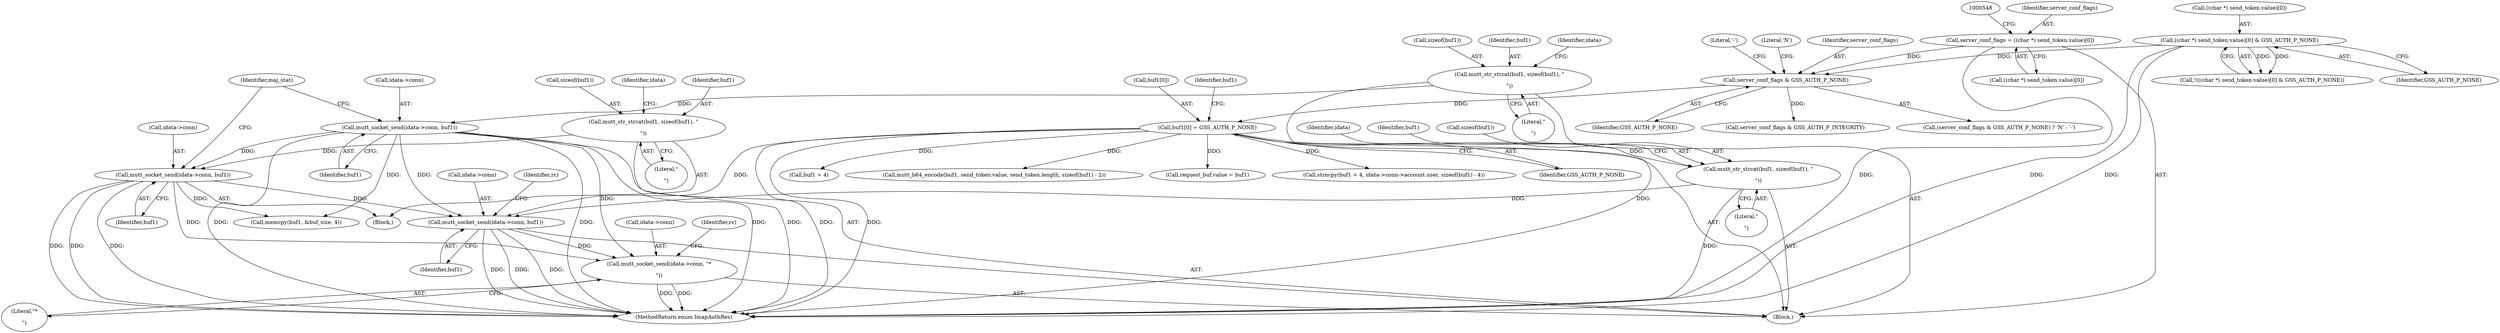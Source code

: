 digraph "0_neomutt_6f163e07ae68654d7ac5268cbb7565f6df79ad85_0@API" {
"1000767" [label="(Call,mutt_socket_send(idata->conn, \"*\r\n\"))"];
"1000710" [label="(Call,mutt_socket_send(idata->conn, buf1))"];
"1000334" [label="(Call,mutt_socket_send(idata->conn, buf1))"];
"1000329" [label="(Call,mutt_str_strcat(buf1, sizeof(buf1), \"\r\n\"))"];
"1000455" [label="(Call,mutt_socket_send(idata->conn, buf1))"];
"1000450" [label="(Call,mutt_str_strcat(buf1, sizeof(buf1), \"\r\n\"))"];
"1000621" [label="(Call,buf1[0] = GSS_AUTH_P_NONE)"];
"1000591" [label="(Call,server_conf_flags & GSS_AUTH_P_NONE)"];
"1000534" [label="(Call,server_conf_flags = ((char *) send_token.value)[0])"];
"1000545" [label="(Call,((char *) send_token.value)[0] & GSS_AUTH_P_NONE)"];
"1000705" [label="(Call,mutt_str_strcat(buf1, sizeof(buf1), \"\r\n\"))"];
"1000712" [label="(Identifier,idata)"];
"1000597" [label="(Call,server_conf_flags & GSS_AUTH_P_INTEGRITY)"];
"1000622" [label="(Call,buf1[0])"];
"1000616" [label="(Call,memcpy(buf1, &buf_size, 4))"];
"1000590" [label="(Call,(server_conf_flags & GSS_AUTH_P_NONE) ? 'N' : '-')"];
"1000451" [label="(Identifier,buf1)"];
"1000330" [label="(Identifier,buf1)"];
"1000706" [label="(Identifier,buf1)"];
"1000343" [label="(Block,)"];
"1000641" [label="(Call,request_buf.value = buf1)"];
"1000544" [label="(Call,!(((char *) send_token.value)[0] & GSS_AUTH_P_NONE))"];
"1000710" [label="(Call,mutt_socket_send(idata->conn, buf1))"];
"1000767" [label="(Call,mutt_socket_send(idata->conn, \"*\r\n\"))"];
"1000705" [label="(Call,mutt_str_strcat(buf1, sizeof(buf1), \"\r\n\"))"];
"1000329" [label="(Call,mutt_str_strcat(buf1, sizeof(buf1), \"\r\n\"))"];
"1000450" [label="(Call,mutt_str_strcat(buf1, sizeof(buf1), \"\r\n\"))"];
"1000545" [label="(Call,((char *) send_token.value)[0] & GSS_AUTH_P_NONE)"];
"1000535" [label="(Identifier,server_conf_flags)"];
"1000336" [label="(Identifier,idata)"];
"1000335" [label="(Call,idata->conn)"];
"1000717" [label="(Identifier,rc)"];
"1000536" [label="(Call,((char *) send_token.value)[0])"];
"1000459" [label="(Identifier,buf1)"];
"1000553" [label="(Identifier,GSS_AUTH_P_NONE)"];
"1000334" [label="(Call,mutt_socket_send(idata->conn, buf1))"];
"1000593" [label="(Identifier,GSS_AUTH_P_NONE)"];
"1000546" [label="(Call,((char *) send_token.value)[0])"];
"1000626" [label="(Call,strncpy(buf1 + 4, idata->conn->account.user, sizeof(buf1) - 4))"];
"1000455" [label="(Call,mutt_socket_send(idata->conn, buf1))"];
"1000452" [label="(Call,sizeof(buf1))"];
"1000771" [label="(Literal,\"*\r\n\")"];
"1000454" [label="(Literal,\"\r\n\")"];
"1000457" [label="(Identifier,idata)"];
"1000774" [label="(Identifier,rc)"];
"1000768" [label="(Call,idata->conn)"];
"1000628" [label="(Identifier,buf1)"];
"1000707" [label="(Call,sizeof(buf1))"];
"1000591" [label="(Call,server_conf_flags & GSS_AUTH_P_NONE)"];
"1000714" [label="(Identifier,buf1)"];
"1000120" [label="(Block,)"];
"1000456" [label="(Call,idata->conn)"];
"1000338" [label="(Identifier,buf1)"];
"1000592" [label="(Identifier,server_conf_flags)"];
"1000711" [label="(Call,idata->conn)"];
"1000709" [label="(Literal,\"\r\n\")"];
"1000625" [label="(Identifier,GSS_AUTH_P_NONE)"];
"1000534" [label="(Call,server_conf_flags = ((char *) send_token.value)[0])"];
"1000621" [label="(Call,buf1[0] = GSS_AUTH_P_NONE)"];
"1000341" [label="(Identifier,maj_stat)"];
"1000627" [label="(Call,buf1 + 4)"];
"1000595" [label="(Literal,'-')"];
"1000594" [label="(Literal,'N')"];
"1000786" [label="(MethodReturn,enum ImapAuthRes)"];
"1000331" [label="(Call,sizeof(buf1))"];
"1000683" [label="(Call,mutt_b64_encode(buf1, send_token.value, send_token.length, sizeof(buf1) - 2))"];
"1000333" [label="(Literal,\"\r\n\")"];
"1000767" -> "1000120"  [label="AST: "];
"1000767" -> "1000771"  [label="CFG: "];
"1000768" -> "1000767"  [label="AST: "];
"1000771" -> "1000767"  [label="AST: "];
"1000774" -> "1000767"  [label="CFG: "];
"1000767" -> "1000786"  [label="DDG: "];
"1000767" -> "1000786"  [label="DDG: "];
"1000710" -> "1000767"  [label="DDG: "];
"1000334" -> "1000767"  [label="DDG: "];
"1000455" -> "1000767"  [label="DDG: "];
"1000710" -> "1000120"  [label="AST: "];
"1000710" -> "1000714"  [label="CFG: "];
"1000711" -> "1000710"  [label="AST: "];
"1000714" -> "1000710"  [label="AST: "];
"1000717" -> "1000710"  [label="CFG: "];
"1000710" -> "1000786"  [label="DDG: "];
"1000710" -> "1000786"  [label="DDG: "];
"1000710" -> "1000786"  [label="DDG: "];
"1000334" -> "1000710"  [label="DDG: "];
"1000455" -> "1000710"  [label="DDG: "];
"1000621" -> "1000710"  [label="DDG: "];
"1000705" -> "1000710"  [label="DDG: "];
"1000334" -> "1000120"  [label="AST: "];
"1000334" -> "1000338"  [label="CFG: "];
"1000335" -> "1000334"  [label="AST: "];
"1000338" -> "1000334"  [label="AST: "];
"1000341" -> "1000334"  [label="CFG: "];
"1000334" -> "1000786"  [label="DDG: "];
"1000334" -> "1000786"  [label="DDG: "];
"1000334" -> "1000786"  [label="DDG: "];
"1000329" -> "1000334"  [label="DDG: "];
"1000334" -> "1000455"  [label="DDG: "];
"1000334" -> "1000616"  [label="DDG: "];
"1000329" -> "1000120"  [label="AST: "];
"1000329" -> "1000333"  [label="CFG: "];
"1000330" -> "1000329"  [label="AST: "];
"1000331" -> "1000329"  [label="AST: "];
"1000333" -> "1000329"  [label="AST: "];
"1000336" -> "1000329"  [label="CFG: "];
"1000329" -> "1000786"  [label="DDG: "];
"1000455" -> "1000343"  [label="AST: "];
"1000455" -> "1000459"  [label="CFG: "];
"1000456" -> "1000455"  [label="AST: "];
"1000459" -> "1000455"  [label="AST: "];
"1000341" -> "1000455"  [label="CFG: "];
"1000455" -> "1000786"  [label="DDG: "];
"1000455" -> "1000786"  [label="DDG: "];
"1000455" -> "1000786"  [label="DDG: "];
"1000450" -> "1000455"  [label="DDG: "];
"1000455" -> "1000616"  [label="DDG: "];
"1000450" -> "1000343"  [label="AST: "];
"1000450" -> "1000454"  [label="CFG: "];
"1000451" -> "1000450"  [label="AST: "];
"1000452" -> "1000450"  [label="AST: "];
"1000454" -> "1000450"  [label="AST: "];
"1000457" -> "1000450"  [label="CFG: "];
"1000450" -> "1000786"  [label="DDG: "];
"1000621" -> "1000120"  [label="AST: "];
"1000621" -> "1000625"  [label="CFG: "];
"1000622" -> "1000621"  [label="AST: "];
"1000625" -> "1000621"  [label="AST: "];
"1000628" -> "1000621"  [label="CFG: "];
"1000621" -> "1000786"  [label="DDG: "];
"1000621" -> "1000786"  [label="DDG: "];
"1000591" -> "1000621"  [label="DDG: "];
"1000621" -> "1000626"  [label="DDG: "];
"1000621" -> "1000627"  [label="DDG: "];
"1000621" -> "1000641"  [label="DDG: "];
"1000621" -> "1000683"  [label="DDG: "];
"1000621" -> "1000705"  [label="DDG: "];
"1000591" -> "1000590"  [label="AST: "];
"1000591" -> "1000593"  [label="CFG: "];
"1000592" -> "1000591"  [label="AST: "];
"1000593" -> "1000591"  [label="AST: "];
"1000594" -> "1000591"  [label="CFG: "];
"1000595" -> "1000591"  [label="CFG: "];
"1000534" -> "1000591"  [label="DDG: "];
"1000545" -> "1000591"  [label="DDG: "];
"1000591" -> "1000597"  [label="DDG: "];
"1000534" -> "1000120"  [label="AST: "];
"1000534" -> "1000536"  [label="CFG: "];
"1000535" -> "1000534"  [label="AST: "];
"1000536" -> "1000534"  [label="AST: "];
"1000548" -> "1000534"  [label="CFG: "];
"1000534" -> "1000786"  [label="DDG: "];
"1000545" -> "1000544"  [label="AST: "];
"1000545" -> "1000553"  [label="CFG: "];
"1000546" -> "1000545"  [label="AST: "];
"1000553" -> "1000545"  [label="AST: "];
"1000544" -> "1000545"  [label="CFG: "];
"1000545" -> "1000786"  [label="DDG: "];
"1000545" -> "1000786"  [label="DDG: "];
"1000545" -> "1000544"  [label="DDG: "];
"1000545" -> "1000544"  [label="DDG: "];
"1000705" -> "1000120"  [label="AST: "];
"1000705" -> "1000709"  [label="CFG: "];
"1000706" -> "1000705"  [label="AST: "];
"1000707" -> "1000705"  [label="AST: "];
"1000709" -> "1000705"  [label="AST: "];
"1000712" -> "1000705"  [label="CFG: "];
"1000705" -> "1000786"  [label="DDG: "];
}
